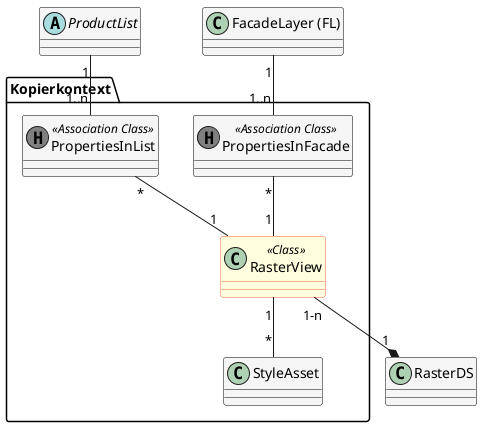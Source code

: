 @startuml

skinparam class {
  BorderColor Black
  BackgroundColor WhiteSmoke
  BackgroundColor<<Class>> LightYellow
  BorderColor<<Class>> Tomato
}

abstract class "ProductList" as pl
class "FacadeLayer (FL)" as fl
class "RasterDS" as rds

package Kopierkontext {

    class "PropertiesInFacade" as pif << (H, grey) Association Class >>
    class "PropertiesInList" as pil << (H, grey) Association Class >>

    class "StyleAsset" as sta
    class "RasterView" as rv <<Class>>

    rv "1" -- "*" sta
    pil "*" -- "1" rv
    pif "*" -- "1" rv
}

pl "1" -- "1..n" pil
fl "1" -- "1..n" pif
rv "1-n" --* "1" rds

@enduml